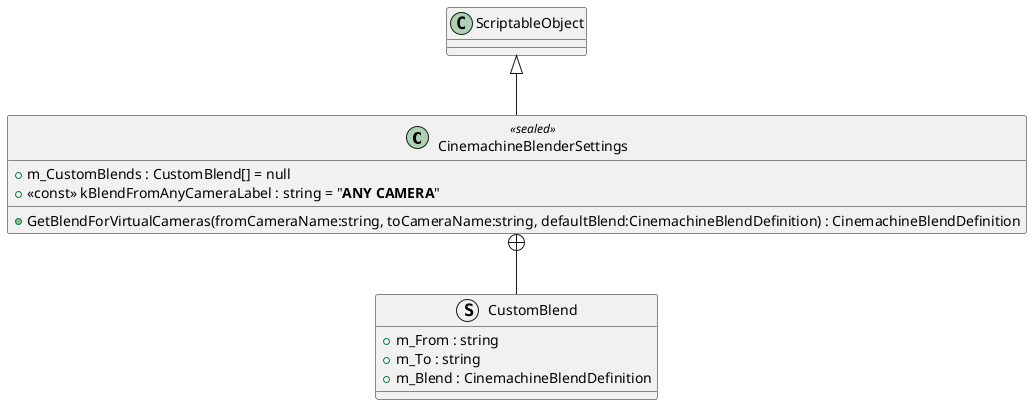 @startuml
class CinemachineBlenderSettings <<sealed>> {
    + m_CustomBlends : CustomBlend[] = null
    + <<const>> kBlendFromAnyCameraLabel : string = "**ANY CAMERA**"
    + GetBlendForVirtualCameras(fromCameraName:string, toCameraName:string, defaultBlend:CinemachineBlendDefinition) : CinemachineBlendDefinition
}
struct CustomBlend {
    + m_From : string
    + m_To : string
    + m_Blend : CinemachineBlendDefinition
}
ScriptableObject <|-- CinemachineBlenderSettings
CinemachineBlenderSettings +-- CustomBlend
@enduml
